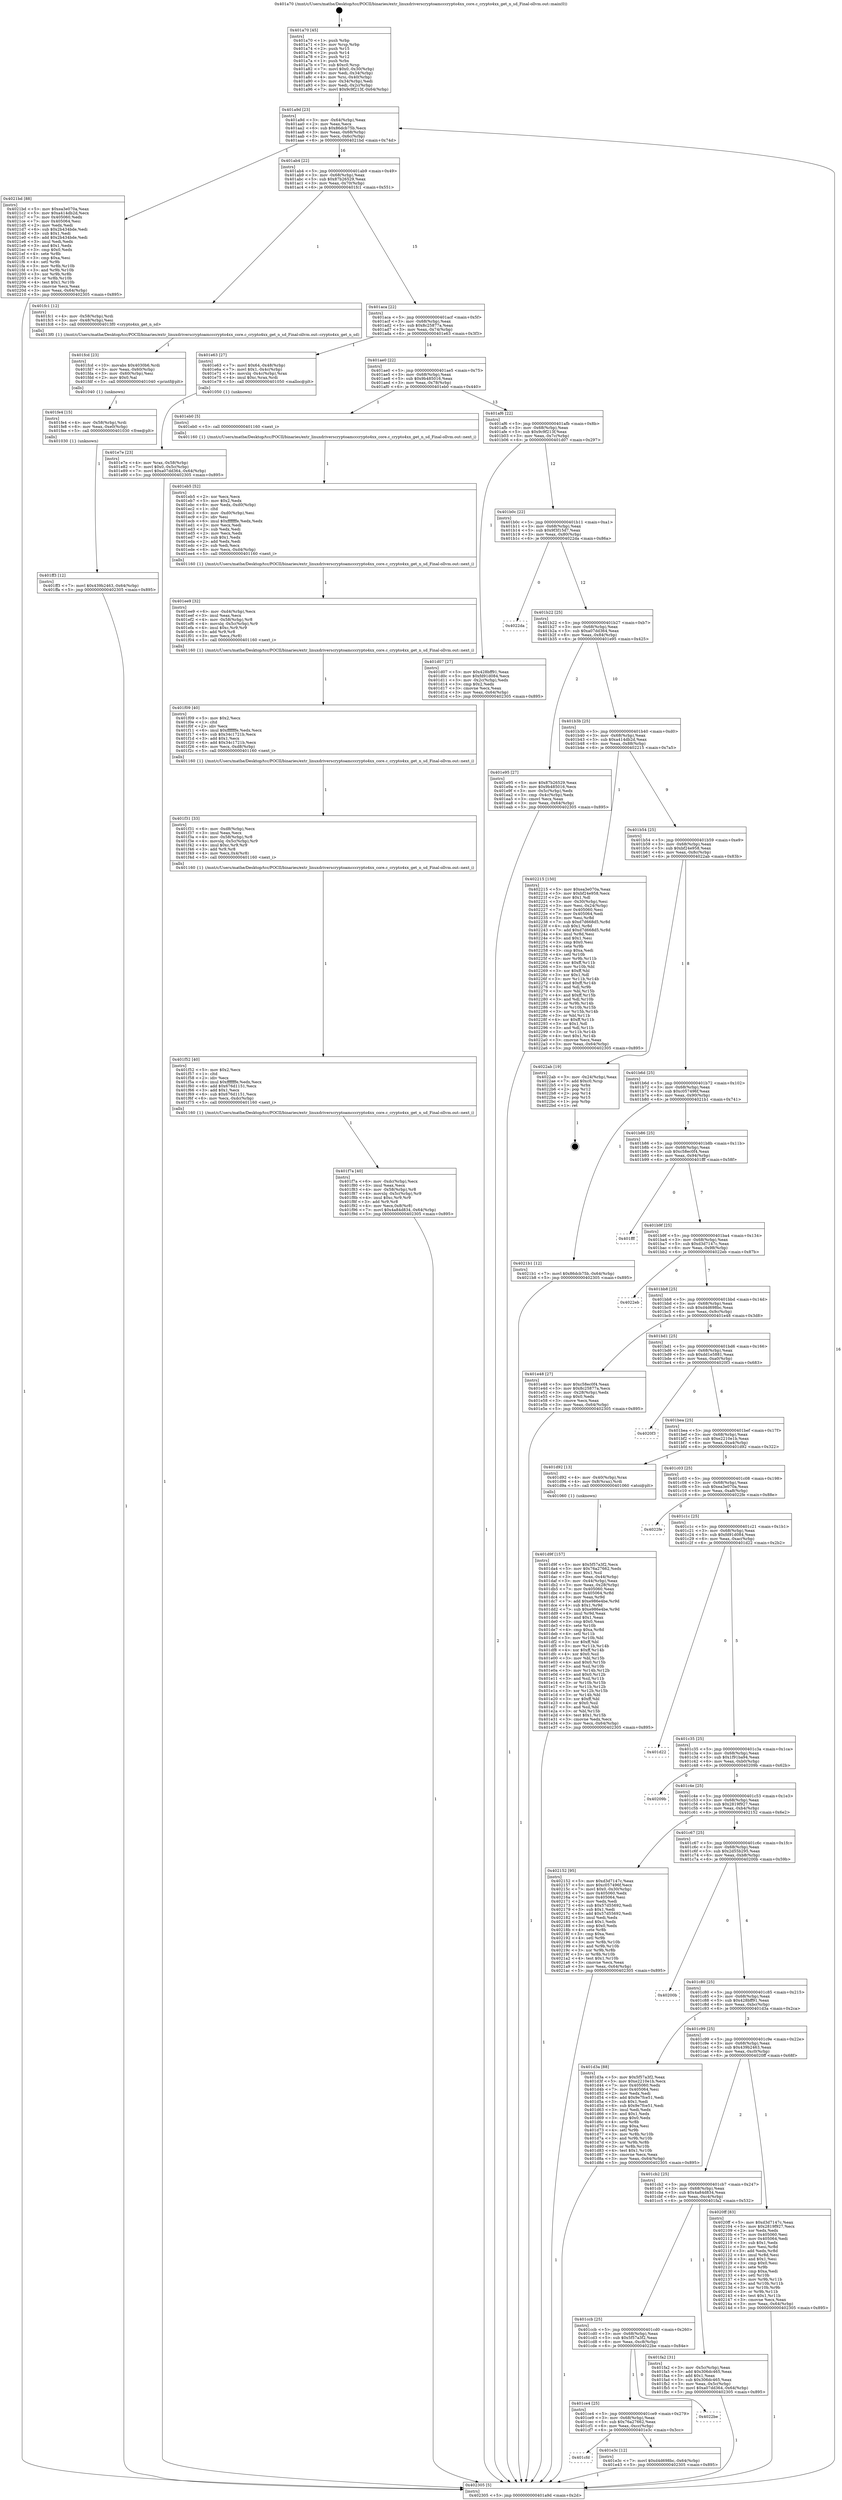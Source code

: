 digraph "0x401a70" {
  label = "0x401a70 (/mnt/c/Users/mathe/Desktop/tcc/POCII/binaries/extr_linuxdriverscryptoamcccrypto4xx_core.c_crypto4xx_get_n_sd_Final-ollvm.out::main(0))"
  labelloc = "t"
  node[shape=record]

  Entry [label="",width=0.3,height=0.3,shape=circle,fillcolor=black,style=filled]
  "0x401a9d" [label="{
     0x401a9d [23]\l
     | [instrs]\l
     &nbsp;&nbsp;0x401a9d \<+3\>: mov -0x64(%rbp),%eax\l
     &nbsp;&nbsp;0x401aa0 \<+2\>: mov %eax,%ecx\l
     &nbsp;&nbsp;0x401aa2 \<+6\>: sub $0x86dcb75b,%ecx\l
     &nbsp;&nbsp;0x401aa8 \<+3\>: mov %eax,-0x68(%rbp)\l
     &nbsp;&nbsp;0x401aab \<+3\>: mov %ecx,-0x6c(%rbp)\l
     &nbsp;&nbsp;0x401aae \<+6\>: je 00000000004021bd \<main+0x74d\>\l
  }"]
  "0x4021bd" [label="{
     0x4021bd [88]\l
     | [instrs]\l
     &nbsp;&nbsp;0x4021bd \<+5\>: mov $0xea3e070a,%eax\l
     &nbsp;&nbsp;0x4021c2 \<+5\>: mov $0xa414db2d,%ecx\l
     &nbsp;&nbsp;0x4021c7 \<+7\>: mov 0x405060,%edx\l
     &nbsp;&nbsp;0x4021ce \<+7\>: mov 0x405064,%esi\l
     &nbsp;&nbsp;0x4021d5 \<+2\>: mov %edx,%edi\l
     &nbsp;&nbsp;0x4021d7 \<+6\>: sub $0x2b434bde,%edi\l
     &nbsp;&nbsp;0x4021dd \<+3\>: sub $0x1,%edi\l
     &nbsp;&nbsp;0x4021e0 \<+6\>: add $0x2b434bde,%edi\l
     &nbsp;&nbsp;0x4021e6 \<+3\>: imul %edi,%edx\l
     &nbsp;&nbsp;0x4021e9 \<+3\>: and $0x1,%edx\l
     &nbsp;&nbsp;0x4021ec \<+3\>: cmp $0x0,%edx\l
     &nbsp;&nbsp;0x4021ef \<+4\>: sete %r8b\l
     &nbsp;&nbsp;0x4021f3 \<+3\>: cmp $0xa,%esi\l
     &nbsp;&nbsp;0x4021f6 \<+4\>: setl %r9b\l
     &nbsp;&nbsp;0x4021fa \<+3\>: mov %r8b,%r10b\l
     &nbsp;&nbsp;0x4021fd \<+3\>: and %r9b,%r10b\l
     &nbsp;&nbsp;0x402200 \<+3\>: xor %r9b,%r8b\l
     &nbsp;&nbsp;0x402203 \<+3\>: or %r8b,%r10b\l
     &nbsp;&nbsp;0x402206 \<+4\>: test $0x1,%r10b\l
     &nbsp;&nbsp;0x40220a \<+3\>: cmovne %ecx,%eax\l
     &nbsp;&nbsp;0x40220d \<+3\>: mov %eax,-0x64(%rbp)\l
     &nbsp;&nbsp;0x402210 \<+5\>: jmp 0000000000402305 \<main+0x895\>\l
  }"]
  "0x401ab4" [label="{
     0x401ab4 [22]\l
     | [instrs]\l
     &nbsp;&nbsp;0x401ab4 \<+5\>: jmp 0000000000401ab9 \<main+0x49\>\l
     &nbsp;&nbsp;0x401ab9 \<+3\>: mov -0x68(%rbp),%eax\l
     &nbsp;&nbsp;0x401abc \<+5\>: sub $0x87b26529,%eax\l
     &nbsp;&nbsp;0x401ac1 \<+3\>: mov %eax,-0x70(%rbp)\l
     &nbsp;&nbsp;0x401ac4 \<+6\>: je 0000000000401fc1 \<main+0x551\>\l
  }"]
  Exit [label="",width=0.3,height=0.3,shape=circle,fillcolor=black,style=filled,peripheries=2]
  "0x401fc1" [label="{
     0x401fc1 [12]\l
     | [instrs]\l
     &nbsp;&nbsp;0x401fc1 \<+4\>: mov -0x58(%rbp),%rdi\l
     &nbsp;&nbsp;0x401fc5 \<+3\>: mov -0x48(%rbp),%esi\l
     &nbsp;&nbsp;0x401fc8 \<+5\>: call 00000000004013f0 \<crypto4xx_get_n_sd\>\l
     | [calls]\l
     &nbsp;&nbsp;0x4013f0 \{1\} (/mnt/c/Users/mathe/Desktop/tcc/POCII/binaries/extr_linuxdriverscryptoamcccrypto4xx_core.c_crypto4xx_get_n_sd_Final-ollvm.out::crypto4xx_get_n_sd)\l
  }"]
  "0x401aca" [label="{
     0x401aca [22]\l
     | [instrs]\l
     &nbsp;&nbsp;0x401aca \<+5\>: jmp 0000000000401acf \<main+0x5f\>\l
     &nbsp;&nbsp;0x401acf \<+3\>: mov -0x68(%rbp),%eax\l
     &nbsp;&nbsp;0x401ad2 \<+5\>: sub $0x8c25877a,%eax\l
     &nbsp;&nbsp;0x401ad7 \<+3\>: mov %eax,-0x74(%rbp)\l
     &nbsp;&nbsp;0x401ada \<+6\>: je 0000000000401e63 \<main+0x3f3\>\l
  }"]
  "0x401ff3" [label="{
     0x401ff3 [12]\l
     | [instrs]\l
     &nbsp;&nbsp;0x401ff3 \<+7\>: movl $0x439b2463,-0x64(%rbp)\l
     &nbsp;&nbsp;0x401ffa \<+5\>: jmp 0000000000402305 \<main+0x895\>\l
  }"]
  "0x401e63" [label="{
     0x401e63 [27]\l
     | [instrs]\l
     &nbsp;&nbsp;0x401e63 \<+7\>: movl $0x64,-0x48(%rbp)\l
     &nbsp;&nbsp;0x401e6a \<+7\>: movl $0x1,-0x4c(%rbp)\l
     &nbsp;&nbsp;0x401e71 \<+4\>: movslq -0x4c(%rbp),%rax\l
     &nbsp;&nbsp;0x401e75 \<+4\>: imul $0xc,%rax,%rdi\l
     &nbsp;&nbsp;0x401e79 \<+5\>: call 0000000000401050 \<malloc@plt\>\l
     | [calls]\l
     &nbsp;&nbsp;0x401050 \{1\} (unknown)\l
  }"]
  "0x401ae0" [label="{
     0x401ae0 [22]\l
     | [instrs]\l
     &nbsp;&nbsp;0x401ae0 \<+5\>: jmp 0000000000401ae5 \<main+0x75\>\l
     &nbsp;&nbsp;0x401ae5 \<+3\>: mov -0x68(%rbp),%eax\l
     &nbsp;&nbsp;0x401ae8 \<+5\>: sub $0x9b485016,%eax\l
     &nbsp;&nbsp;0x401aed \<+3\>: mov %eax,-0x78(%rbp)\l
     &nbsp;&nbsp;0x401af0 \<+6\>: je 0000000000401eb0 \<main+0x440\>\l
  }"]
  "0x401fe4" [label="{
     0x401fe4 [15]\l
     | [instrs]\l
     &nbsp;&nbsp;0x401fe4 \<+4\>: mov -0x58(%rbp),%rdi\l
     &nbsp;&nbsp;0x401fe8 \<+6\>: mov %eax,-0xe0(%rbp)\l
     &nbsp;&nbsp;0x401fee \<+5\>: call 0000000000401030 \<free@plt\>\l
     | [calls]\l
     &nbsp;&nbsp;0x401030 \{1\} (unknown)\l
  }"]
  "0x401eb0" [label="{
     0x401eb0 [5]\l
     | [instrs]\l
     &nbsp;&nbsp;0x401eb0 \<+5\>: call 0000000000401160 \<next_i\>\l
     | [calls]\l
     &nbsp;&nbsp;0x401160 \{1\} (/mnt/c/Users/mathe/Desktop/tcc/POCII/binaries/extr_linuxdriverscryptoamcccrypto4xx_core.c_crypto4xx_get_n_sd_Final-ollvm.out::next_i)\l
  }"]
  "0x401af6" [label="{
     0x401af6 [22]\l
     | [instrs]\l
     &nbsp;&nbsp;0x401af6 \<+5\>: jmp 0000000000401afb \<main+0x8b\>\l
     &nbsp;&nbsp;0x401afb \<+3\>: mov -0x68(%rbp),%eax\l
     &nbsp;&nbsp;0x401afe \<+5\>: sub $0x9c9f213f,%eax\l
     &nbsp;&nbsp;0x401b03 \<+3\>: mov %eax,-0x7c(%rbp)\l
     &nbsp;&nbsp;0x401b06 \<+6\>: je 0000000000401d07 \<main+0x297\>\l
  }"]
  "0x401fcd" [label="{
     0x401fcd [23]\l
     | [instrs]\l
     &nbsp;&nbsp;0x401fcd \<+10\>: movabs $0x4030b6,%rdi\l
     &nbsp;&nbsp;0x401fd7 \<+3\>: mov %eax,-0x60(%rbp)\l
     &nbsp;&nbsp;0x401fda \<+3\>: mov -0x60(%rbp),%esi\l
     &nbsp;&nbsp;0x401fdd \<+2\>: mov $0x0,%al\l
     &nbsp;&nbsp;0x401fdf \<+5\>: call 0000000000401040 \<printf@plt\>\l
     | [calls]\l
     &nbsp;&nbsp;0x401040 \{1\} (unknown)\l
  }"]
  "0x401d07" [label="{
     0x401d07 [27]\l
     | [instrs]\l
     &nbsp;&nbsp;0x401d07 \<+5\>: mov $0x428bff91,%eax\l
     &nbsp;&nbsp;0x401d0c \<+5\>: mov $0xfd91d084,%ecx\l
     &nbsp;&nbsp;0x401d11 \<+3\>: mov -0x2c(%rbp),%edx\l
     &nbsp;&nbsp;0x401d14 \<+3\>: cmp $0x2,%edx\l
     &nbsp;&nbsp;0x401d17 \<+3\>: cmovne %ecx,%eax\l
     &nbsp;&nbsp;0x401d1a \<+3\>: mov %eax,-0x64(%rbp)\l
     &nbsp;&nbsp;0x401d1d \<+5\>: jmp 0000000000402305 \<main+0x895\>\l
  }"]
  "0x401b0c" [label="{
     0x401b0c [22]\l
     | [instrs]\l
     &nbsp;&nbsp;0x401b0c \<+5\>: jmp 0000000000401b11 \<main+0xa1\>\l
     &nbsp;&nbsp;0x401b11 \<+3\>: mov -0x68(%rbp),%eax\l
     &nbsp;&nbsp;0x401b14 \<+5\>: sub $0x9f3f15d7,%eax\l
     &nbsp;&nbsp;0x401b19 \<+3\>: mov %eax,-0x80(%rbp)\l
     &nbsp;&nbsp;0x401b1c \<+6\>: je 00000000004022da \<main+0x86a\>\l
  }"]
  "0x402305" [label="{
     0x402305 [5]\l
     | [instrs]\l
     &nbsp;&nbsp;0x402305 \<+5\>: jmp 0000000000401a9d \<main+0x2d\>\l
  }"]
  "0x401a70" [label="{
     0x401a70 [45]\l
     | [instrs]\l
     &nbsp;&nbsp;0x401a70 \<+1\>: push %rbp\l
     &nbsp;&nbsp;0x401a71 \<+3\>: mov %rsp,%rbp\l
     &nbsp;&nbsp;0x401a74 \<+2\>: push %r15\l
     &nbsp;&nbsp;0x401a76 \<+2\>: push %r14\l
     &nbsp;&nbsp;0x401a78 \<+2\>: push %r12\l
     &nbsp;&nbsp;0x401a7a \<+1\>: push %rbx\l
     &nbsp;&nbsp;0x401a7b \<+7\>: sub $0xc0,%rsp\l
     &nbsp;&nbsp;0x401a82 \<+7\>: movl $0x0,-0x30(%rbp)\l
     &nbsp;&nbsp;0x401a89 \<+3\>: mov %edi,-0x34(%rbp)\l
     &nbsp;&nbsp;0x401a8c \<+4\>: mov %rsi,-0x40(%rbp)\l
     &nbsp;&nbsp;0x401a90 \<+3\>: mov -0x34(%rbp),%edi\l
     &nbsp;&nbsp;0x401a93 \<+3\>: mov %edi,-0x2c(%rbp)\l
     &nbsp;&nbsp;0x401a96 \<+7\>: movl $0x9c9f213f,-0x64(%rbp)\l
  }"]
  "0x401f7a" [label="{
     0x401f7a [40]\l
     | [instrs]\l
     &nbsp;&nbsp;0x401f7a \<+6\>: mov -0xdc(%rbp),%ecx\l
     &nbsp;&nbsp;0x401f80 \<+3\>: imul %eax,%ecx\l
     &nbsp;&nbsp;0x401f83 \<+4\>: mov -0x58(%rbp),%r8\l
     &nbsp;&nbsp;0x401f87 \<+4\>: movslq -0x5c(%rbp),%r9\l
     &nbsp;&nbsp;0x401f8b \<+4\>: imul $0xc,%r9,%r9\l
     &nbsp;&nbsp;0x401f8f \<+3\>: add %r9,%r8\l
     &nbsp;&nbsp;0x401f92 \<+4\>: mov %ecx,0x8(%r8)\l
     &nbsp;&nbsp;0x401f96 \<+7\>: movl $0x4a84d834,-0x64(%rbp)\l
     &nbsp;&nbsp;0x401f9d \<+5\>: jmp 0000000000402305 \<main+0x895\>\l
  }"]
  "0x4022da" [label="{
     0x4022da\l
  }", style=dashed]
  "0x401b22" [label="{
     0x401b22 [25]\l
     | [instrs]\l
     &nbsp;&nbsp;0x401b22 \<+5\>: jmp 0000000000401b27 \<main+0xb7\>\l
     &nbsp;&nbsp;0x401b27 \<+3\>: mov -0x68(%rbp),%eax\l
     &nbsp;&nbsp;0x401b2a \<+5\>: sub $0xa07dd364,%eax\l
     &nbsp;&nbsp;0x401b2f \<+6\>: mov %eax,-0x84(%rbp)\l
     &nbsp;&nbsp;0x401b35 \<+6\>: je 0000000000401e95 \<main+0x425\>\l
  }"]
  "0x401f52" [label="{
     0x401f52 [40]\l
     | [instrs]\l
     &nbsp;&nbsp;0x401f52 \<+5\>: mov $0x2,%ecx\l
     &nbsp;&nbsp;0x401f57 \<+1\>: cltd\l
     &nbsp;&nbsp;0x401f58 \<+2\>: idiv %ecx\l
     &nbsp;&nbsp;0x401f5a \<+6\>: imul $0xfffffffe,%edx,%ecx\l
     &nbsp;&nbsp;0x401f60 \<+6\>: add $0x676d1151,%ecx\l
     &nbsp;&nbsp;0x401f66 \<+3\>: add $0x1,%ecx\l
     &nbsp;&nbsp;0x401f69 \<+6\>: sub $0x676d1151,%ecx\l
     &nbsp;&nbsp;0x401f6f \<+6\>: mov %ecx,-0xdc(%rbp)\l
     &nbsp;&nbsp;0x401f75 \<+5\>: call 0000000000401160 \<next_i\>\l
     | [calls]\l
     &nbsp;&nbsp;0x401160 \{1\} (/mnt/c/Users/mathe/Desktop/tcc/POCII/binaries/extr_linuxdriverscryptoamcccrypto4xx_core.c_crypto4xx_get_n_sd_Final-ollvm.out::next_i)\l
  }"]
  "0x401e95" [label="{
     0x401e95 [27]\l
     | [instrs]\l
     &nbsp;&nbsp;0x401e95 \<+5\>: mov $0x87b26529,%eax\l
     &nbsp;&nbsp;0x401e9a \<+5\>: mov $0x9b485016,%ecx\l
     &nbsp;&nbsp;0x401e9f \<+3\>: mov -0x5c(%rbp),%edx\l
     &nbsp;&nbsp;0x401ea2 \<+3\>: cmp -0x4c(%rbp),%edx\l
     &nbsp;&nbsp;0x401ea5 \<+3\>: cmovl %ecx,%eax\l
     &nbsp;&nbsp;0x401ea8 \<+3\>: mov %eax,-0x64(%rbp)\l
     &nbsp;&nbsp;0x401eab \<+5\>: jmp 0000000000402305 \<main+0x895\>\l
  }"]
  "0x401b3b" [label="{
     0x401b3b [25]\l
     | [instrs]\l
     &nbsp;&nbsp;0x401b3b \<+5\>: jmp 0000000000401b40 \<main+0xd0\>\l
     &nbsp;&nbsp;0x401b40 \<+3\>: mov -0x68(%rbp),%eax\l
     &nbsp;&nbsp;0x401b43 \<+5\>: sub $0xa414db2d,%eax\l
     &nbsp;&nbsp;0x401b48 \<+6\>: mov %eax,-0x88(%rbp)\l
     &nbsp;&nbsp;0x401b4e \<+6\>: je 0000000000402215 \<main+0x7a5\>\l
  }"]
  "0x401f31" [label="{
     0x401f31 [33]\l
     | [instrs]\l
     &nbsp;&nbsp;0x401f31 \<+6\>: mov -0xd8(%rbp),%ecx\l
     &nbsp;&nbsp;0x401f37 \<+3\>: imul %eax,%ecx\l
     &nbsp;&nbsp;0x401f3a \<+4\>: mov -0x58(%rbp),%r8\l
     &nbsp;&nbsp;0x401f3e \<+4\>: movslq -0x5c(%rbp),%r9\l
     &nbsp;&nbsp;0x401f42 \<+4\>: imul $0xc,%r9,%r9\l
     &nbsp;&nbsp;0x401f46 \<+3\>: add %r9,%r8\l
     &nbsp;&nbsp;0x401f49 \<+4\>: mov %ecx,0x4(%r8)\l
     &nbsp;&nbsp;0x401f4d \<+5\>: call 0000000000401160 \<next_i\>\l
     | [calls]\l
     &nbsp;&nbsp;0x401160 \{1\} (/mnt/c/Users/mathe/Desktop/tcc/POCII/binaries/extr_linuxdriverscryptoamcccrypto4xx_core.c_crypto4xx_get_n_sd_Final-ollvm.out::next_i)\l
  }"]
  "0x402215" [label="{
     0x402215 [150]\l
     | [instrs]\l
     &nbsp;&nbsp;0x402215 \<+5\>: mov $0xea3e070a,%eax\l
     &nbsp;&nbsp;0x40221a \<+5\>: mov $0xbf24e958,%ecx\l
     &nbsp;&nbsp;0x40221f \<+2\>: mov $0x1,%dl\l
     &nbsp;&nbsp;0x402221 \<+3\>: mov -0x30(%rbp),%esi\l
     &nbsp;&nbsp;0x402224 \<+3\>: mov %esi,-0x24(%rbp)\l
     &nbsp;&nbsp;0x402227 \<+7\>: mov 0x405060,%esi\l
     &nbsp;&nbsp;0x40222e \<+7\>: mov 0x405064,%edi\l
     &nbsp;&nbsp;0x402235 \<+3\>: mov %esi,%r8d\l
     &nbsp;&nbsp;0x402238 \<+7\>: sub $0xd7d668d5,%r8d\l
     &nbsp;&nbsp;0x40223f \<+4\>: sub $0x1,%r8d\l
     &nbsp;&nbsp;0x402243 \<+7\>: add $0xd7d668d5,%r8d\l
     &nbsp;&nbsp;0x40224a \<+4\>: imul %r8d,%esi\l
     &nbsp;&nbsp;0x40224e \<+3\>: and $0x1,%esi\l
     &nbsp;&nbsp;0x402251 \<+3\>: cmp $0x0,%esi\l
     &nbsp;&nbsp;0x402254 \<+4\>: sete %r9b\l
     &nbsp;&nbsp;0x402258 \<+3\>: cmp $0xa,%edi\l
     &nbsp;&nbsp;0x40225b \<+4\>: setl %r10b\l
     &nbsp;&nbsp;0x40225f \<+3\>: mov %r9b,%r11b\l
     &nbsp;&nbsp;0x402262 \<+4\>: xor $0xff,%r11b\l
     &nbsp;&nbsp;0x402266 \<+3\>: mov %r10b,%bl\l
     &nbsp;&nbsp;0x402269 \<+3\>: xor $0xff,%bl\l
     &nbsp;&nbsp;0x40226c \<+3\>: xor $0x1,%dl\l
     &nbsp;&nbsp;0x40226f \<+3\>: mov %r11b,%r14b\l
     &nbsp;&nbsp;0x402272 \<+4\>: and $0xff,%r14b\l
     &nbsp;&nbsp;0x402276 \<+3\>: and %dl,%r9b\l
     &nbsp;&nbsp;0x402279 \<+3\>: mov %bl,%r15b\l
     &nbsp;&nbsp;0x40227c \<+4\>: and $0xff,%r15b\l
     &nbsp;&nbsp;0x402280 \<+3\>: and %dl,%r10b\l
     &nbsp;&nbsp;0x402283 \<+3\>: or %r9b,%r14b\l
     &nbsp;&nbsp;0x402286 \<+3\>: or %r10b,%r15b\l
     &nbsp;&nbsp;0x402289 \<+3\>: xor %r15b,%r14b\l
     &nbsp;&nbsp;0x40228c \<+3\>: or %bl,%r11b\l
     &nbsp;&nbsp;0x40228f \<+4\>: xor $0xff,%r11b\l
     &nbsp;&nbsp;0x402293 \<+3\>: or $0x1,%dl\l
     &nbsp;&nbsp;0x402296 \<+3\>: and %dl,%r11b\l
     &nbsp;&nbsp;0x402299 \<+3\>: or %r11b,%r14b\l
     &nbsp;&nbsp;0x40229c \<+4\>: test $0x1,%r14b\l
     &nbsp;&nbsp;0x4022a0 \<+3\>: cmovne %ecx,%eax\l
     &nbsp;&nbsp;0x4022a3 \<+3\>: mov %eax,-0x64(%rbp)\l
     &nbsp;&nbsp;0x4022a6 \<+5\>: jmp 0000000000402305 \<main+0x895\>\l
  }"]
  "0x401b54" [label="{
     0x401b54 [25]\l
     | [instrs]\l
     &nbsp;&nbsp;0x401b54 \<+5\>: jmp 0000000000401b59 \<main+0xe9\>\l
     &nbsp;&nbsp;0x401b59 \<+3\>: mov -0x68(%rbp),%eax\l
     &nbsp;&nbsp;0x401b5c \<+5\>: sub $0xbf24e958,%eax\l
     &nbsp;&nbsp;0x401b61 \<+6\>: mov %eax,-0x8c(%rbp)\l
     &nbsp;&nbsp;0x401b67 \<+6\>: je 00000000004022ab \<main+0x83b\>\l
  }"]
  "0x401f09" [label="{
     0x401f09 [40]\l
     | [instrs]\l
     &nbsp;&nbsp;0x401f09 \<+5\>: mov $0x2,%ecx\l
     &nbsp;&nbsp;0x401f0e \<+1\>: cltd\l
     &nbsp;&nbsp;0x401f0f \<+2\>: idiv %ecx\l
     &nbsp;&nbsp;0x401f11 \<+6\>: imul $0xfffffffe,%edx,%ecx\l
     &nbsp;&nbsp;0x401f17 \<+6\>: sub $0x34c1721b,%ecx\l
     &nbsp;&nbsp;0x401f1d \<+3\>: add $0x1,%ecx\l
     &nbsp;&nbsp;0x401f20 \<+6\>: add $0x34c1721b,%ecx\l
     &nbsp;&nbsp;0x401f26 \<+6\>: mov %ecx,-0xd8(%rbp)\l
     &nbsp;&nbsp;0x401f2c \<+5\>: call 0000000000401160 \<next_i\>\l
     | [calls]\l
     &nbsp;&nbsp;0x401160 \{1\} (/mnt/c/Users/mathe/Desktop/tcc/POCII/binaries/extr_linuxdriverscryptoamcccrypto4xx_core.c_crypto4xx_get_n_sd_Final-ollvm.out::next_i)\l
  }"]
  "0x4022ab" [label="{
     0x4022ab [19]\l
     | [instrs]\l
     &nbsp;&nbsp;0x4022ab \<+3\>: mov -0x24(%rbp),%eax\l
     &nbsp;&nbsp;0x4022ae \<+7\>: add $0xc0,%rsp\l
     &nbsp;&nbsp;0x4022b5 \<+1\>: pop %rbx\l
     &nbsp;&nbsp;0x4022b6 \<+2\>: pop %r12\l
     &nbsp;&nbsp;0x4022b8 \<+2\>: pop %r14\l
     &nbsp;&nbsp;0x4022ba \<+2\>: pop %r15\l
     &nbsp;&nbsp;0x4022bc \<+1\>: pop %rbp\l
     &nbsp;&nbsp;0x4022bd \<+1\>: ret\l
  }"]
  "0x401b6d" [label="{
     0x401b6d [25]\l
     | [instrs]\l
     &nbsp;&nbsp;0x401b6d \<+5\>: jmp 0000000000401b72 \<main+0x102\>\l
     &nbsp;&nbsp;0x401b72 \<+3\>: mov -0x68(%rbp),%eax\l
     &nbsp;&nbsp;0x401b75 \<+5\>: sub $0xc057496f,%eax\l
     &nbsp;&nbsp;0x401b7a \<+6\>: mov %eax,-0x90(%rbp)\l
     &nbsp;&nbsp;0x401b80 \<+6\>: je 00000000004021b1 \<main+0x741\>\l
  }"]
  "0x401ee9" [label="{
     0x401ee9 [32]\l
     | [instrs]\l
     &nbsp;&nbsp;0x401ee9 \<+6\>: mov -0xd4(%rbp),%ecx\l
     &nbsp;&nbsp;0x401eef \<+3\>: imul %eax,%ecx\l
     &nbsp;&nbsp;0x401ef2 \<+4\>: mov -0x58(%rbp),%r8\l
     &nbsp;&nbsp;0x401ef6 \<+4\>: movslq -0x5c(%rbp),%r9\l
     &nbsp;&nbsp;0x401efa \<+4\>: imul $0xc,%r9,%r9\l
     &nbsp;&nbsp;0x401efe \<+3\>: add %r9,%r8\l
     &nbsp;&nbsp;0x401f01 \<+3\>: mov %ecx,(%r8)\l
     &nbsp;&nbsp;0x401f04 \<+5\>: call 0000000000401160 \<next_i\>\l
     | [calls]\l
     &nbsp;&nbsp;0x401160 \{1\} (/mnt/c/Users/mathe/Desktop/tcc/POCII/binaries/extr_linuxdriverscryptoamcccrypto4xx_core.c_crypto4xx_get_n_sd_Final-ollvm.out::next_i)\l
  }"]
  "0x4021b1" [label="{
     0x4021b1 [12]\l
     | [instrs]\l
     &nbsp;&nbsp;0x4021b1 \<+7\>: movl $0x86dcb75b,-0x64(%rbp)\l
     &nbsp;&nbsp;0x4021b8 \<+5\>: jmp 0000000000402305 \<main+0x895\>\l
  }"]
  "0x401b86" [label="{
     0x401b86 [25]\l
     | [instrs]\l
     &nbsp;&nbsp;0x401b86 \<+5\>: jmp 0000000000401b8b \<main+0x11b\>\l
     &nbsp;&nbsp;0x401b8b \<+3\>: mov -0x68(%rbp),%eax\l
     &nbsp;&nbsp;0x401b8e \<+5\>: sub $0xc58ec0f4,%eax\l
     &nbsp;&nbsp;0x401b93 \<+6\>: mov %eax,-0x94(%rbp)\l
     &nbsp;&nbsp;0x401b99 \<+6\>: je 0000000000401fff \<main+0x58f\>\l
  }"]
  "0x401eb5" [label="{
     0x401eb5 [52]\l
     | [instrs]\l
     &nbsp;&nbsp;0x401eb5 \<+2\>: xor %ecx,%ecx\l
     &nbsp;&nbsp;0x401eb7 \<+5\>: mov $0x2,%edx\l
     &nbsp;&nbsp;0x401ebc \<+6\>: mov %edx,-0xd0(%rbp)\l
     &nbsp;&nbsp;0x401ec2 \<+1\>: cltd\l
     &nbsp;&nbsp;0x401ec3 \<+6\>: mov -0xd0(%rbp),%esi\l
     &nbsp;&nbsp;0x401ec9 \<+2\>: idiv %esi\l
     &nbsp;&nbsp;0x401ecb \<+6\>: imul $0xfffffffe,%edx,%edx\l
     &nbsp;&nbsp;0x401ed1 \<+2\>: mov %ecx,%edi\l
     &nbsp;&nbsp;0x401ed3 \<+2\>: sub %edx,%edi\l
     &nbsp;&nbsp;0x401ed5 \<+2\>: mov %ecx,%edx\l
     &nbsp;&nbsp;0x401ed7 \<+3\>: sub $0x1,%edx\l
     &nbsp;&nbsp;0x401eda \<+2\>: add %edx,%edi\l
     &nbsp;&nbsp;0x401edc \<+2\>: sub %edi,%ecx\l
     &nbsp;&nbsp;0x401ede \<+6\>: mov %ecx,-0xd4(%rbp)\l
     &nbsp;&nbsp;0x401ee4 \<+5\>: call 0000000000401160 \<next_i\>\l
     | [calls]\l
     &nbsp;&nbsp;0x401160 \{1\} (/mnt/c/Users/mathe/Desktop/tcc/POCII/binaries/extr_linuxdriverscryptoamcccrypto4xx_core.c_crypto4xx_get_n_sd_Final-ollvm.out::next_i)\l
  }"]
  "0x401fff" [label="{
     0x401fff\l
  }", style=dashed]
  "0x401b9f" [label="{
     0x401b9f [25]\l
     | [instrs]\l
     &nbsp;&nbsp;0x401b9f \<+5\>: jmp 0000000000401ba4 \<main+0x134\>\l
     &nbsp;&nbsp;0x401ba4 \<+3\>: mov -0x68(%rbp),%eax\l
     &nbsp;&nbsp;0x401ba7 \<+5\>: sub $0xd3d7147c,%eax\l
     &nbsp;&nbsp;0x401bac \<+6\>: mov %eax,-0x98(%rbp)\l
     &nbsp;&nbsp;0x401bb2 \<+6\>: je 00000000004022eb \<main+0x87b\>\l
  }"]
  "0x401e7e" [label="{
     0x401e7e [23]\l
     | [instrs]\l
     &nbsp;&nbsp;0x401e7e \<+4\>: mov %rax,-0x58(%rbp)\l
     &nbsp;&nbsp;0x401e82 \<+7\>: movl $0x0,-0x5c(%rbp)\l
     &nbsp;&nbsp;0x401e89 \<+7\>: movl $0xa07dd364,-0x64(%rbp)\l
     &nbsp;&nbsp;0x401e90 \<+5\>: jmp 0000000000402305 \<main+0x895\>\l
  }"]
  "0x4022eb" [label="{
     0x4022eb\l
  }", style=dashed]
  "0x401bb8" [label="{
     0x401bb8 [25]\l
     | [instrs]\l
     &nbsp;&nbsp;0x401bb8 \<+5\>: jmp 0000000000401bbd \<main+0x14d\>\l
     &nbsp;&nbsp;0x401bbd \<+3\>: mov -0x68(%rbp),%eax\l
     &nbsp;&nbsp;0x401bc0 \<+5\>: sub $0xd4d698bc,%eax\l
     &nbsp;&nbsp;0x401bc5 \<+6\>: mov %eax,-0x9c(%rbp)\l
     &nbsp;&nbsp;0x401bcb \<+6\>: je 0000000000401e48 \<main+0x3d8\>\l
  }"]
  "0x401cfd" [label="{
     0x401cfd\l
  }", style=dashed]
  "0x401e48" [label="{
     0x401e48 [27]\l
     | [instrs]\l
     &nbsp;&nbsp;0x401e48 \<+5\>: mov $0xc58ec0f4,%eax\l
     &nbsp;&nbsp;0x401e4d \<+5\>: mov $0x8c25877a,%ecx\l
     &nbsp;&nbsp;0x401e52 \<+3\>: mov -0x28(%rbp),%edx\l
     &nbsp;&nbsp;0x401e55 \<+3\>: cmp $0x0,%edx\l
     &nbsp;&nbsp;0x401e58 \<+3\>: cmove %ecx,%eax\l
     &nbsp;&nbsp;0x401e5b \<+3\>: mov %eax,-0x64(%rbp)\l
     &nbsp;&nbsp;0x401e5e \<+5\>: jmp 0000000000402305 \<main+0x895\>\l
  }"]
  "0x401bd1" [label="{
     0x401bd1 [25]\l
     | [instrs]\l
     &nbsp;&nbsp;0x401bd1 \<+5\>: jmp 0000000000401bd6 \<main+0x166\>\l
     &nbsp;&nbsp;0x401bd6 \<+3\>: mov -0x68(%rbp),%eax\l
     &nbsp;&nbsp;0x401bd9 \<+5\>: sub $0xdd1e5881,%eax\l
     &nbsp;&nbsp;0x401bde \<+6\>: mov %eax,-0xa0(%rbp)\l
     &nbsp;&nbsp;0x401be4 \<+6\>: je 00000000004020f3 \<main+0x683\>\l
  }"]
  "0x401e3c" [label="{
     0x401e3c [12]\l
     | [instrs]\l
     &nbsp;&nbsp;0x401e3c \<+7\>: movl $0xd4d698bc,-0x64(%rbp)\l
     &nbsp;&nbsp;0x401e43 \<+5\>: jmp 0000000000402305 \<main+0x895\>\l
  }"]
  "0x4020f3" [label="{
     0x4020f3\l
  }", style=dashed]
  "0x401bea" [label="{
     0x401bea [25]\l
     | [instrs]\l
     &nbsp;&nbsp;0x401bea \<+5\>: jmp 0000000000401bef \<main+0x17f\>\l
     &nbsp;&nbsp;0x401bef \<+3\>: mov -0x68(%rbp),%eax\l
     &nbsp;&nbsp;0x401bf2 \<+5\>: sub $0xe2210e1b,%eax\l
     &nbsp;&nbsp;0x401bf7 \<+6\>: mov %eax,-0xa4(%rbp)\l
     &nbsp;&nbsp;0x401bfd \<+6\>: je 0000000000401d92 \<main+0x322\>\l
  }"]
  "0x401ce4" [label="{
     0x401ce4 [25]\l
     | [instrs]\l
     &nbsp;&nbsp;0x401ce4 \<+5\>: jmp 0000000000401ce9 \<main+0x279\>\l
     &nbsp;&nbsp;0x401ce9 \<+3\>: mov -0x68(%rbp),%eax\l
     &nbsp;&nbsp;0x401cec \<+5\>: sub $0x76a27662,%eax\l
     &nbsp;&nbsp;0x401cf1 \<+6\>: mov %eax,-0xcc(%rbp)\l
     &nbsp;&nbsp;0x401cf7 \<+6\>: je 0000000000401e3c \<main+0x3cc\>\l
  }"]
  "0x401d92" [label="{
     0x401d92 [13]\l
     | [instrs]\l
     &nbsp;&nbsp;0x401d92 \<+4\>: mov -0x40(%rbp),%rax\l
     &nbsp;&nbsp;0x401d96 \<+4\>: mov 0x8(%rax),%rdi\l
     &nbsp;&nbsp;0x401d9a \<+5\>: call 0000000000401060 \<atoi@plt\>\l
     | [calls]\l
     &nbsp;&nbsp;0x401060 \{1\} (unknown)\l
  }"]
  "0x401c03" [label="{
     0x401c03 [25]\l
     | [instrs]\l
     &nbsp;&nbsp;0x401c03 \<+5\>: jmp 0000000000401c08 \<main+0x198\>\l
     &nbsp;&nbsp;0x401c08 \<+3\>: mov -0x68(%rbp),%eax\l
     &nbsp;&nbsp;0x401c0b \<+5\>: sub $0xea3e070a,%eax\l
     &nbsp;&nbsp;0x401c10 \<+6\>: mov %eax,-0xa8(%rbp)\l
     &nbsp;&nbsp;0x401c16 \<+6\>: je 00000000004022fe \<main+0x88e\>\l
  }"]
  "0x4022be" [label="{
     0x4022be\l
  }", style=dashed]
  "0x4022fe" [label="{
     0x4022fe\l
  }", style=dashed]
  "0x401c1c" [label="{
     0x401c1c [25]\l
     | [instrs]\l
     &nbsp;&nbsp;0x401c1c \<+5\>: jmp 0000000000401c21 \<main+0x1b1\>\l
     &nbsp;&nbsp;0x401c21 \<+3\>: mov -0x68(%rbp),%eax\l
     &nbsp;&nbsp;0x401c24 \<+5\>: sub $0xfd91d084,%eax\l
     &nbsp;&nbsp;0x401c29 \<+6\>: mov %eax,-0xac(%rbp)\l
     &nbsp;&nbsp;0x401c2f \<+6\>: je 0000000000401d22 \<main+0x2b2\>\l
  }"]
  "0x401ccb" [label="{
     0x401ccb [25]\l
     | [instrs]\l
     &nbsp;&nbsp;0x401ccb \<+5\>: jmp 0000000000401cd0 \<main+0x260\>\l
     &nbsp;&nbsp;0x401cd0 \<+3\>: mov -0x68(%rbp),%eax\l
     &nbsp;&nbsp;0x401cd3 \<+5\>: sub $0x5f57a3f2,%eax\l
     &nbsp;&nbsp;0x401cd8 \<+6\>: mov %eax,-0xc8(%rbp)\l
     &nbsp;&nbsp;0x401cde \<+6\>: je 00000000004022be \<main+0x84e\>\l
  }"]
  "0x401d22" [label="{
     0x401d22\l
  }", style=dashed]
  "0x401c35" [label="{
     0x401c35 [25]\l
     | [instrs]\l
     &nbsp;&nbsp;0x401c35 \<+5\>: jmp 0000000000401c3a \<main+0x1ca\>\l
     &nbsp;&nbsp;0x401c3a \<+3\>: mov -0x68(%rbp),%eax\l
     &nbsp;&nbsp;0x401c3d \<+5\>: sub $0x1f91ba94,%eax\l
     &nbsp;&nbsp;0x401c42 \<+6\>: mov %eax,-0xb0(%rbp)\l
     &nbsp;&nbsp;0x401c48 \<+6\>: je 000000000040209b \<main+0x62b\>\l
  }"]
  "0x401fa2" [label="{
     0x401fa2 [31]\l
     | [instrs]\l
     &nbsp;&nbsp;0x401fa2 \<+3\>: mov -0x5c(%rbp),%eax\l
     &nbsp;&nbsp;0x401fa5 \<+5\>: add $0x306dc465,%eax\l
     &nbsp;&nbsp;0x401faa \<+3\>: add $0x1,%eax\l
     &nbsp;&nbsp;0x401fad \<+5\>: sub $0x306dc465,%eax\l
     &nbsp;&nbsp;0x401fb2 \<+3\>: mov %eax,-0x5c(%rbp)\l
     &nbsp;&nbsp;0x401fb5 \<+7\>: movl $0xa07dd364,-0x64(%rbp)\l
     &nbsp;&nbsp;0x401fbc \<+5\>: jmp 0000000000402305 \<main+0x895\>\l
  }"]
  "0x40209b" [label="{
     0x40209b\l
  }", style=dashed]
  "0x401c4e" [label="{
     0x401c4e [25]\l
     | [instrs]\l
     &nbsp;&nbsp;0x401c4e \<+5\>: jmp 0000000000401c53 \<main+0x1e3\>\l
     &nbsp;&nbsp;0x401c53 \<+3\>: mov -0x68(%rbp),%eax\l
     &nbsp;&nbsp;0x401c56 \<+5\>: sub $0x2819f927,%eax\l
     &nbsp;&nbsp;0x401c5b \<+6\>: mov %eax,-0xb4(%rbp)\l
     &nbsp;&nbsp;0x401c61 \<+6\>: je 0000000000402152 \<main+0x6e2\>\l
  }"]
  "0x401cb2" [label="{
     0x401cb2 [25]\l
     | [instrs]\l
     &nbsp;&nbsp;0x401cb2 \<+5\>: jmp 0000000000401cb7 \<main+0x247\>\l
     &nbsp;&nbsp;0x401cb7 \<+3\>: mov -0x68(%rbp),%eax\l
     &nbsp;&nbsp;0x401cba \<+5\>: sub $0x4a84d834,%eax\l
     &nbsp;&nbsp;0x401cbf \<+6\>: mov %eax,-0xc4(%rbp)\l
     &nbsp;&nbsp;0x401cc5 \<+6\>: je 0000000000401fa2 \<main+0x532\>\l
  }"]
  "0x402152" [label="{
     0x402152 [95]\l
     | [instrs]\l
     &nbsp;&nbsp;0x402152 \<+5\>: mov $0xd3d7147c,%eax\l
     &nbsp;&nbsp;0x402157 \<+5\>: mov $0xc057496f,%ecx\l
     &nbsp;&nbsp;0x40215c \<+7\>: movl $0x0,-0x30(%rbp)\l
     &nbsp;&nbsp;0x402163 \<+7\>: mov 0x405060,%edx\l
     &nbsp;&nbsp;0x40216a \<+7\>: mov 0x405064,%esi\l
     &nbsp;&nbsp;0x402171 \<+2\>: mov %edx,%edi\l
     &nbsp;&nbsp;0x402173 \<+6\>: sub $0x57d55692,%edi\l
     &nbsp;&nbsp;0x402179 \<+3\>: sub $0x1,%edi\l
     &nbsp;&nbsp;0x40217c \<+6\>: add $0x57d55692,%edi\l
     &nbsp;&nbsp;0x402182 \<+3\>: imul %edi,%edx\l
     &nbsp;&nbsp;0x402185 \<+3\>: and $0x1,%edx\l
     &nbsp;&nbsp;0x402188 \<+3\>: cmp $0x0,%edx\l
     &nbsp;&nbsp;0x40218b \<+4\>: sete %r8b\l
     &nbsp;&nbsp;0x40218f \<+3\>: cmp $0xa,%esi\l
     &nbsp;&nbsp;0x402192 \<+4\>: setl %r9b\l
     &nbsp;&nbsp;0x402196 \<+3\>: mov %r8b,%r10b\l
     &nbsp;&nbsp;0x402199 \<+3\>: and %r9b,%r10b\l
     &nbsp;&nbsp;0x40219c \<+3\>: xor %r9b,%r8b\l
     &nbsp;&nbsp;0x40219f \<+3\>: or %r8b,%r10b\l
     &nbsp;&nbsp;0x4021a2 \<+4\>: test $0x1,%r10b\l
     &nbsp;&nbsp;0x4021a6 \<+3\>: cmovne %ecx,%eax\l
     &nbsp;&nbsp;0x4021a9 \<+3\>: mov %eax,-0x64(%rbp)\l
     &nbsp;&nbsp;0x4021ac \<+5\>: jmp 0000000000402305 \<main+0x895\>\l
  }"]
  "0x401c67" [label="{
     0x401c67 [25]\l
     | [instrs]\l
     &nbsp;&nbsp;0x401c67 \<+5\>: jmp 0000000000401c6c \<main+0x1fc\>\l
     &nbsp;&nbsp;0x401c6c \<+3\>: mov -0x68(%rbp),%eax\l
     &nbsp;&nbsp;0x401c6f \<+5\>: sub $0x2d55b295,%eax\l
     &nbsp;&nbsp;0x401c74 \<+6\>: mov %eax,-0xb8(%rbp)\l
     &nbsp;&nbsp;0x401c7a \<+6\>: je 000000000040200b \<main+0x59b\>\l
  }"]
  "0x4020ff" [label="{
     0x4020ff [83]\l
     | [instrs]\l
     &nbsp;&nbsp;0x4020ff \<+5\>: mov $0xd3d7147c,%eax\l
     &nbsp;&nbsp;0x402104 \<+5\>: mov $0x2819f927,%ecx\l
     &nbsp;&nbsp;0x402109 \<+2\>: xor %edx,%edx\l
     &nbsp;&nbsp;0x40210b \<+7\>: mov 0x405060,%esi\l
     &nbsp;&nbsp;0x402112 \<+7\>: mov 0x405064,%edi\l
     &nbsp;&nbsp;0x402119 \<+3\>: sub $0x1,%edx\l
     &nbsp;&nbsp;0x40211c \<+3\>: mov %esi,%r8d\l
     &nbsp;&nbsp;0x40211f \<+3\>: add %edx,%r8d\l
     &nbsp;&nbsp;0x402122 \<+4\>: imul %r8d,%esi\l
     &nbsp;&nbsp;0x402126 \<+3\>: and $0x1,%esi\l
     &nbsp;&nbsp;0x402129 \<+3\>: cmp $0x0,%esi\l
     &nbsp;&nbsp;0x40212c \<+4\>: sete %r9b\l
     &nbsp;&nbsp;0x402130 \<+3\>: cmp $0xa,%edi\l
     &nbsp;&nbsp;0x402133 \<+4\>: setl %r10b\l
     &nbsp;&nbsp;0x402137 \<+3\>: mov %r9b,%r11b\l
     &nbsp;&nbsp;0x40213a \<+3\>: and %r10b,%r11b\l
     &nbsp;&nbsp;0x40213d \<+3\>: xor %r10b,%r9b\l
     &nbsp;&nbsp;0x402140 \<+3\>: or %r9b,%r11b\l
     &nbsp;&nbsp;0x402143 \<+4\>: test $0x1,%r11b\l
     &nbsp;&nbsp;0x402147 \<+3\>: cmovne %ecx,%eax\l
     &nbsp;&nbsp;0x40214a \<+3\>: mov %eax,-0x64(%rbp)\l
     &nbsp;&nbsp;0x40214d \<+5\>: jmp 0000000000402305 \<main+0x895\>\l
  }"]
  "0x40200b" [label="{
     0x40200b\l
  }", style=dashed]
  "0x401c80" [label="{
     0x401c80 [25]\l
     | [instrs]\l
     &nbsp;&nbsp;0x401c80 \<+5\>: jmp 0000000000401c85 \<main+0x215\>\l
     &nbsp;&nbsp;0x401c85 \<+3\>: mov -0x68(%rbp),%eax\l
     &nbsp;&nbsp;0x401c88 \<+5\>: sub $0x428bff91,%eax\l
     &nbsp;&nbsp;0x401c8d \<+6\>: mov %eax,-0xbc(%rbp)\l
     &nbsp;&nbsp;0x401c93 \<+6\>: je 0000000000401d3a \<main+0x2ca\>\l
  }"]
  "0x401d9f" [label="{
     0x401d9f [157]\l
     | [instrs]\l
     &nbsp;&nbsp;0x401d9f \<+5\>: mov $0x5f57a3f2,%ecx\l
     &nbsp;&nbsp;0x401da4 \<+5\>: mov $0x76a27662,%edx\l
     &nbsp;&nbsp;0x401da9 \<+3\>: mov $0x1,%sil\l
     &nbsp;&nbsp;0x401dac \<+3\>: mov %eax,-0x44(%rbp)\l
     &nbsp;&nbsp;0x401daf \<+3\>: mov -0x44(%rbp),%eax\l
     &nbsp;&nbsp;0x401db2 \<+3\>: mov %eax,-0x28(%rbp)\l
     &nbsp;&nbsp;0x401db5 \<+7\>: mov 0x405060,%eax\l
     &nbsp;&nbsp;0x401dbc \<+8\>: mov 0x405064,%r8d\l
     &nbsp;&nbsp;0x401dc4 \<+3\>: mov %eax,%r9d\l
     &nbsp;&nbsp;0x401dc7 \<+7\>: add $0xe986e4be,%r9d\l
     &nbsp;&nbsp;0x401dce \<+4\>: sub $0x1,%r9d\l
     &nbsp;&nbsp;0x401dd2 \<+7\>: sub $0xe986e4be,%r9d\l
     &nbsp;&nbsp;0x401dd9 \<+4\>: imul %r9d,%eax\l
     &nbsp;&nbsp;0x401ddd \<+3\>: and $0x1,%eax\l
     &nbsp;&nbsp;0x401de0 \<+3\>: cmp $0x0,%eax\l
     &nbsp;&nbsp;0x401de3 \<+4\>: sete %r10b\l
     &nbsp;&nbsp;0x401de7 \<+4\>: cmp $0xa,%r8d\l
     &nbsp;&nbsp;0x401deb \<+4\>: setl %r11b\l
     &nbsp;&nbsp;0x401def \<+3\>: mov %r10b,%bl\l
     &nbsp;&nbsp;0x401df2 \<+3\>: xor $0xff,%bl\l
     &nbsp;&nbsp;0x401df5 \<+3\>: mov %r11b,%r14b\l
     &nbsp;&nbsp;0x401df8 \<+4\>: xor $0xff,%r14b\l
     &nbsp;&nbsp;0x401dfc \<+4\>: xor $0x0,%sil\l
     &nbsp;&nbsp;0x401e00 \<+3\>: mov %bl,%r15b\l
     &nbsp;&nbsp;0x401e03 \<+4\>: and $0x0,%r15b\l
     &nbsp;&nbsp;0x401e07 \<+3\>: and %sil,%r10b\l
     &nbsp;&nbsp;0x401e0a \<+3\>: mov %r14b,%r12b\l
     &nbsp;&nbsp;0x401e0d \<+4\>: and $0x0,%r12b\l
     &nbsp;&nbsp;0x401e11 \<+3\>: and %sil,%r11b\l
     &nbsp;&nbsp;0x401e14 \<+3\>: or %r10b,%r15b\l
     &nbsp;&nbsp;0x401e17 \<+3\>: or %r11b,%r12b\l
     &nbsp;&nbsp;0x401e1a \<+3\>: xor %r12b,%r15b\l
     &nbsp;&nbsp;0x401e1d \<+3\>: or %r14b,%bl\l
     &nbsp;&nbsp;0x401e20 \<+3\>: xor $0xff,%bl\l
     &nbsp;&nbsp;0x401e23 \<+4\>: or $0x0,%sil\l
     &nbsp;&nbsp;0x401e27 \<+3\>: and %sil,%bl\l
     &nbsp;&nbsp;0x401e2a \<+3\>: or %bl,%r15b\l
     &nbsp;&nbsp;0x401e2d \<+4\>: test $0x1,%r15b\l
     &nbsp;&nbsp;0x401e31 \<+3\>: cmovne %edx,%ecx\l
     &nbsp;&nbsp;0x401e34 \<+3\>: mov %ecx,-0x64(%rbp)\l
     &nbsp;&nbsp;0x401e37 \<+5\>: jmp 0000000000402305 \<main+0x895\>\l
  }"]
  "0x401d3a" [label="{
     0x401d3a [88]\l
     | [instrs]\l
     &nbsp;&nbsp;0x401d3a \<+5\>: mov $0x5f57a3f2,%eax\l
     &nbsp;&nbsp;0x401d3f \<+5\>: mov $0xe2210e1b,%ecx\l
     &nbsp;&nbsp;0x401d44 \<+7\>: mov 0x405060,%edx\l
     &nbsp;&nbsp;0x401d4b \<+7\>: mov 0x405064,%esi\l
     &nbsp;&nbsp;0x401d52 \<+2\>: mov %edx,%edi\l
     &nbsp;&nbsp;0x401d54 \<+6\>: add $0x9e7fce51,%edi\l
     &nbsp;&nbsp;0x401d5a \<+3\>: sub $0x1,%edi\l
     &nbsp;&nbsp;0x401d5d \<+6\>: sub $0x9e7fce51,%edi\l
     &nbsp;&nbsp;0x401d63 \<+3\>: imul %edi,%edx\l
     &nbsp;&nbsp;0x401d66 \<+3\>: and $0x1,%edx\l
     &nbsp;&nbsp;0x401d69 \<+3\>: cmp $0x0,%edx\l
     &nbsp;&nbsp;0x401d6c \<+4\>: sete %r8b\l
     &nbsp;&nbsp;0x401d70 \<+3\>: cmp $0xa,%esi\l
     &nbsp;&nbsp;0x401d73 \<+4\>: setl %r9b\l
     &nbsp;&nbsp;0x401d77 \<+3\>: mov %r8b,%r10b\l
     &nbsp;&nbsp;0x401d7a \<+3\>: and %r9b,%r10b\l
     &nbsp;&nbsp;0x401d7d \<+3\>: xor %r9b,%r8b\l
     &nbsp;&nbsp;0x401d80 \<+3\>: or %r8b,%r10b\l
     &nbsp;&nbsp;0x401d83 \<+4\>: test $0x1,%r10b\l
     &nbsp;&nbsp;0x401d87 \<+3\>: cmovne %ecx,%eax\l
     &nbsp;&nbsp;0x401d8a \<+3\>: mov %eax,-0x64(%rbp)\l
     &nbsp;&nbsp;0x401d8d \<+5\>: jmp 0000000000402305 \<main+0x895\>\l
  }"]
  "0x401c99" [label="{
     0x401c99 [25]\l
     | [instrs]\l
     &nbsp;&nbsp;0x401c99 \<+5\>: jmp 0000000000401c9e \<main+0x22e\>\l
     &nbsp;&nbsp;0x401c9e \<+3\>: mov -0x68(%rbp),%eax\l
     &nbsp;&nbsp;0x401ca1 \<+5\>: sub $0x439b2463,%eax\l
     &nbsp;&nbsp;0x401ca6 \<+6\>: mov %eax,-0xc0(%rbp)\l
     &nbsp;&nbsp;0x401cac \<+6\>: je 00000000004020ff \<main+0x68f\>\l
  }"]
  Entry -> "0x401a70" [label=" 1"]
  "0x401a9d" -> "0x4021bd" [label=" 1"]
  "0x401a9d" -> "0x401ab4" [label=" 16"]
  "0x4022ab" -> Exit [label=" 1"]
  "0x401ab4" -> "0x401fc1" [label=" 1"]
  "0x401ab4" -> "0x401aca" [label=" 15"]
  "0x402215" -> "0x402305" [label=" 1"]
  "0x401aca" -> "0x401e63" [label=" 1"]
  "0x401aca" -> "0x401ae0" [label=" 14"]
  "0x4021bd" -> "0x402305" [label=" 1"]
  "0x401ae0" -> "0x401eb0" [label=" 1"]
  "0x401ae0" -> "0x401af6" [label=" 13"]
  "0x4021b1" -> "0x402305" [label=" 1"]
  "0x401af6" -> "0x401d07" [label=" 1"]
  "0x401af6" -> "0x401b0c" [label=" 12"]
  "0x401d07" -> "0x402305" [label=" 1"]
  "0x401a70" -> "0x401a9d" [label=" 1"]
  "0x402305" -> "0x401a9d" [label=" 16"]
  "0x402152" -> "0x402305" [label=" 1"]
  "0x401b0c" -> "0x4022da" [label=" 0"]
  "0x401b0c" -> "0x401b22" [label=" 12"]
  "0x4020ff" -> "0x402305" [label=" 1"]
  "0x401b22" -> "0x401e95" [label=" 2"]
  "0x401b22" -> "0x401b3b" [label=" 10"]
  "0x401ff3" -> "0x402305" [label=" 1"]
  "0x401b3b" -> "0x402215" [label=" 1"]
  "0x401b3b" -> "0x401b54" [label=" 9"]
  "0x401fe4" -> "0x401ff3" [label=" 1"]
  "0x401b54" -> "0x4022ab" [label=" 1"]
  "0x401b54" -> "0x401b6d" [label=" 8"]
  "0x401fcd" -> "0x401fe4" [label=" 1"]
  "0x401b6d" -> "0x4021b1" [label=" 1"]
  "0x401b6d" -> "0x401b86" [label=" 7"]
  "0x401fc1" -> "0x401fcd" [label=" 1"]
  "0x401b86" -> "0x401fff" [label=" 0"]
  "0x401b86" -> "0x401b9f" [label=" 7"]
  "0x401fa2" -> "0x402305" [label=" 1"]
  "0x401b9f" -> "0x4022eb" [label=" 0"]
  "0x401b9f" -> "0x401bb8" [label=" 7"]
  "0x401f7a" -> "0x402305" [label=" 1"]
  "0x401bb8" -> "0x401e48" [label=" 1"]
  "0x401bb8" -> "0x401bd1" [label=" 6"]
  "0x401f52" -> "0x401f7a" [label=" 1"]
  "0x401bd1" -> "0x4020f3" [label=" 0"]
  "0x401bd1" -> "0x401bea" [label=" 6"]
  "0x401f31" -> "0x401f52" [label=" 1"]
  "0x401bea" -> "0x401d92" [label=" 1"]
  "0x401bea" -> "0x401c03" [label=" 5"]
  "0x401ee9" -> "0x401f09" [label=" 1"]
  "0x401c03" -> "0x4022fe" [label=" 0"]
  "0x401c03" -> "0x401c1c" [label=" 5"]
  "0x401eb5" -> "0x401ee9" [label=" 1"]
  "0x401c1c" -> "0x401d22" [label=" 0"]
  "0x401c1c" -> "0x401c35" [label=" 5"]
  "0x401e95" -> "0x402305" [label=" 2"]
  "0x401c35" -> "0x40209b" [label=" 0"]
  "0x401c35" -> "0x401c4e" [label=" 5"]
  "0x401e7e" -> "0x402305" [label=" 1"]
  "0x401c4e" -> "0x402152" [label=" 1"]
  "0x401c4e" -> "0x401c67" [label=" 4"]
  "0x401e48" -> "0x402305" [label=" 1"]
  "0x401c67" -> "0x40200b" [label=" 0"]
  "0x401c67" -> "0x401c80" [label=" 4"]
  "0x401e3c" -> "0x402305" [label=" 1"]
  "0x401c80" -> "0x401d3a" [label=" 1"]
  "0x401c80" -> "0x401c99" [label=" 3"]
  "0x401d3a" -> "0x402305" [label=" 1"]
  "0x401d92" -> "0x401d9f" [label=" 1"]
  "0x401d9f" -> "0x402305" [label=" 1"]
  "0x401ce4" -> "0x401cfd" [label=" 0"]
  "0x401c99" -> "0x4020ff" [label=" 1"]
  "0x401c99" -> "0x401cb2" [label=" 2"]
  "0x401e63" -> "0x401e7e" [label=" 1"]
  "0x401cb2" -> "0x401fa2" [label=" 1"]
  "0x401cb2" -> "0x401ccb" [label=" 1"]
  "0x401eb0" -> "0x401eb5" [label=" 1"]
  "0x401ccb" -> "0x4022be" [label=" 0"]
  "0x401ccb" -> "0x401ce4" [label=" 1"]
  "0x401f09" -> "0x401f31" [label=" 1"]
  "0x401ce4" -> "0x401e3c" [label=" 1"]
}
